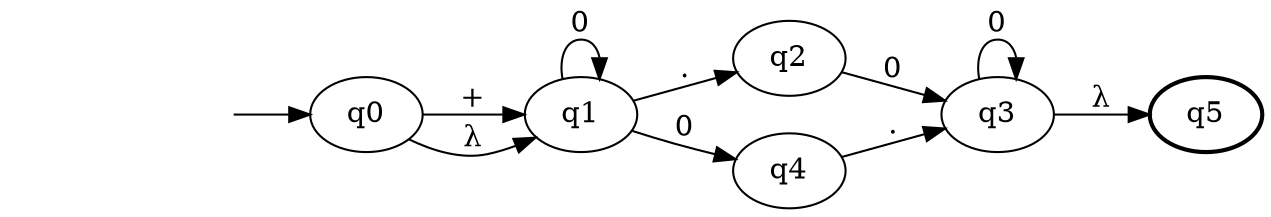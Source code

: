 digraph determinista  { rankdir=LR;
	_invisible [style="invis"];
	q0;
	q1;
	q2;
	q3;
	q4;
	q5 [penwidth="2"];
	_invisible -> q0 ;
	q0 -> q1 [label="+"];
	q1 -> q1 [label="0"];
	q1 -> q4 [label="0"];
	q1 -> q2 [label="."];
	q2 -> q3 [label="0"];
	q3 -> q3 [label="0"];
	q4 -> q3 [label="."];
	q0 -> q1 [label="&lambda;"];
	q3 -> q5 [label="&lambda;"];
}